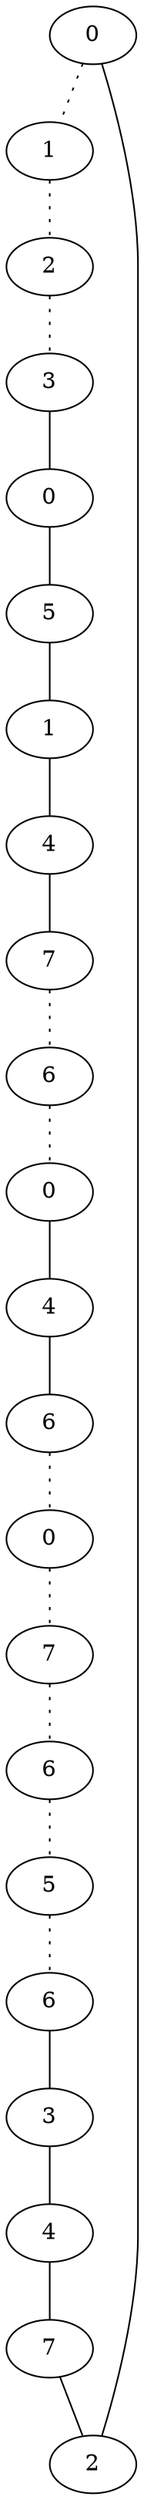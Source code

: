 graph {
a0[label=0];
a1[label=1];
a2[label=2];
a3[label=3];
a4[label=0];
a5[label=5];
a6[label=1];
a7[label=4];
a8[label=7];
a9[label=6];
a10[label=0];
a11[label=4];
a12[label=6];
a13[label=0];
a14[label=7];
a15[label=6];
a16[label=5];
a17[label=6];
a18[label=3];
a19[label=4];
a20[label=7];
a21[label=2];
a0 -- a1 [style=dotted];
a0 -- a21;
a1 -- a2 [style=dotted];
a2 -- a3 [style=dotted];
a3 -- a4;
a4 -- a5;
a5 -- a6;
a6 -- a7;
a7 -- a8;
a8 -- a9 [style=dotted];
a9 -- a10 [style=dotted];
a10 -- a11;
a11 -- a12;
a12 -- a13 [style=dotted];
a13 -- a14 [style=dotted];
a14 -- a15 [style=dotted];
a15 -- a16 [style=dotted];
a16 -- a17 [style=dotted];
a17 -- a18;
a18 -- a19;
a19 -- a20;
a20 -- a21;
}

